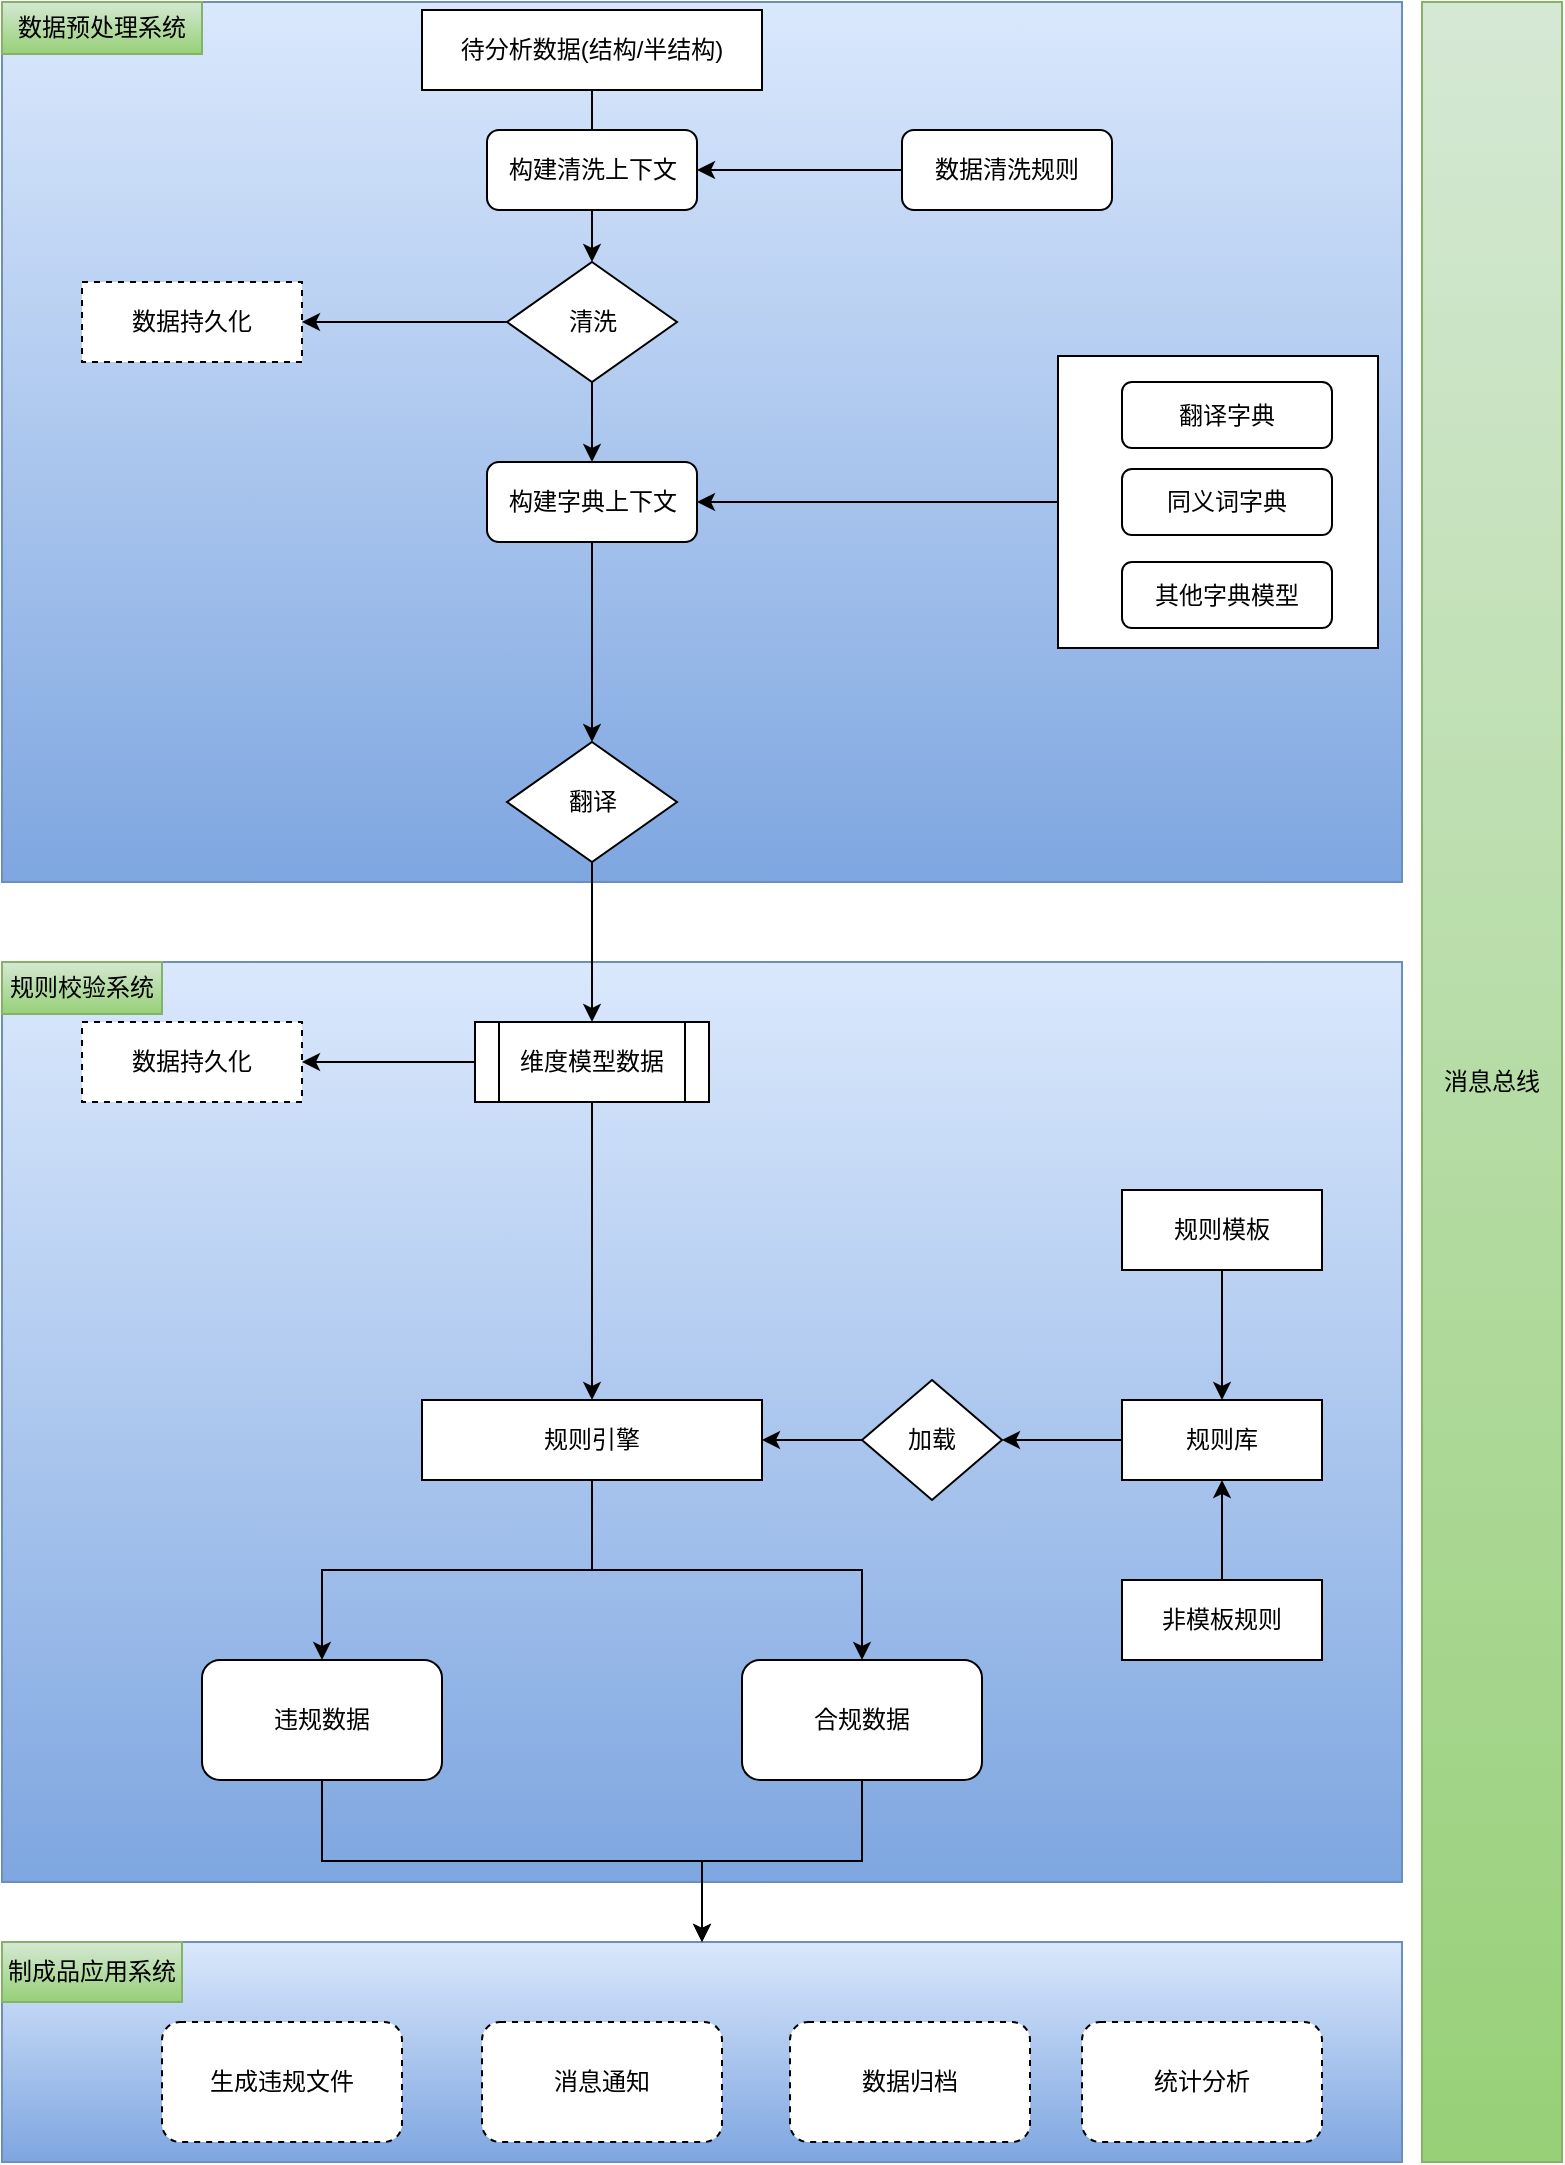 <mxfile version="21.1.1" type="github">
  <diagram name="第 1 页" id="8kiX-l5EkHe59Z4uoZw7">
    <mxGraphModel dx="1434" dy="788" grid="1" gridSize="10" guides="1" tooltips="1" connect="1" arrows="1" fold="1" page="1" pageScale="1" pageWidth="827" pageHeight="1169" math="0" shadow="0">
      <root>
        <mxCell id="0" />
        <mxCell id="1" parent="0" />
        <mxCell id="WWdbOnZsrV5YWVGLr75T-69" value="" style="rounded=0;whiteSpace=wrap;html=1;fillColor=#dae8fc;gradientColor=#7ea6e0;strokeColor=#6c8ebf;" vertex="1" parent="1">
          <mxGeometry x="20" y="980" width="700" height="110" as="geometry" />
        </mxCell>
        <mxCell id="WWdbOnZsrV5YWVGLr75T-68" value="" style="rounded=0;whiteSpace=wrap;html=1;fillColor=#dae8fc;gradientColor=#7ea6e0;strokeColor=#6c8ebf;" vertex="1" parent="1">
          <mxGeometry x="20" y="490" width="700" height="460" as="geometry" />
        </mxCell>
        <mxCell id="WWdbOnZsrV5YWVGLr75T-67" value="" style="rounded=0;whiteSpace=wrap;html=1;fillColor=#dae8fc;gradientColor=#7ea6e0;strokeColor=#6c8ebf;" vertex="1" parent="1">
          <mxGeometry x="20" y="10" width="700" height="440" as="geometry" />
        </mxCell>
        <mxCell id="WWdbOnZsrV5YWVGLr75T-61" style="edgeStyle=orthogonalEdgeStyle;rounded=0;orthogonalLoop=1;jettySize=auto;html=1;" edge="1" parent="1" source="WWdbOnZsrV5YWVGLr75T-59" target="WWdbOnZsrV5YWVGLr75T-28">
          <mxGeometry relative="1" as="geometry" />
        </mxCell>
        <mxCell id="WWdbOnZsrV5YWVGLr75T-59" value="" style="rounded=0;whiteSpace=wrap;html=1;" vertex="1" parent="1">
          <mxGeometry x="548" y="187" width="160" height="146" as="geometry" />
        </mxCell>
        <mxCell id="WWdbOnZsrV5YWVGLr75T-4" style="edgeStyle=orthogonalEdgeStyle;rounded=0;orthogonalLoop=1;jettySize=auto;html=1;entryX=0.5;entryY=0;entryDx=0;entryDy=0;" edge="1" parent="1" source="WWdbOnZsrV5YWVGLr75T-1" target="WWdbOnZsrV5YWVGLr75T-9">
          <mxGeometry relative="1" as="geometry">
            <mxPoint x="315" y="144" as="targetPoint" />
          </mxGeometry>
        </mxCell>
        <mxCell id="WWdbOnZsrV5YWVGLr75T-1" value="待分析数据(结构/半结构)" style="rounded=0;whiteSpace=wrap;html=1;" vertex="1" parent="1">
          <mxGeometry x="230" y="14" width="170" height="40" as="geometry" />
        </mxCell>
        <mxCell id="WWdbOnZsrV5YWVGLr75T-6" value="构建清洗上下文" style="rounded=1;whiteSpace=wrap;html=1;" vertex="1" parent="1">
          <mxGeometry x="262.5" y="74" width="105" height="40" as="geometry" />
        </mxCell>
        <mxCell id="WWdbOnZsrV5YWVGLr75T-8" style="edgeStyle=orthogonalEdgeStyle;rounded=0;orthogonalLoop=1;jettySize=auto;html=1;" edge="1" parent="1" source="WWdbOnZsrV5YWVGLr75T-7" target="WWdbOnZsrV5YWVGLr75T-6">
          <mxGeometry relative="1" as="geometry" />
        </mxCell>
        <mxCell id="WWdbOnZsrV5YWVGLr75T-7" value="数据清洗规则" style="rounded=1;whiteSpace=wrap;html=1;" vertex="1" parent="1">
          <mxGeometry x="470" y="74" width="105" height="40" as="geometry" />
        </mxCell>
        <mxCell id="WWdbOnZsrV5YWVGLr75T-11" style="edgeStyle=orthogonalEdgeStyle;rounded=0;orthogonalLoop=1;jettySize=auto;html=1;entryX=1;entryY=0.5;entryDx=0;entryDy=0;" edge="1" parent="1" source="WWdbOnZsrV5YWVGLr75T-9" target="WWdbOnZsrV5YWVGLr75T-10">
          <mxGeometry relative="1" as="geometry" />
        </mxCell>
        <mxCell id="WWdbOnZsrV5YWVGLr75T-30" style="edgeStyle=orthogonalEdgeStyle;rounded=0;orthogonalLoop=1;jettySize=auto;html=1;entryX=0.5;entryY=0;entryDx=0;entryDy=0;" edge="1" parent="1" source="WWdbOnZsrV5YWVGLr75T-9" target="WWdbOnZsrV5YWVGLr75T-28">
          <mxGeometry relative="1" as="geometry" />
        </mxCell>
        <mxCell id="WWdbOnZsrV5YWVGLr75T-9" value="清洗" style="rhombus;whiteSpace=wrap;html=1;" vertex="1" parent="1">
          <mxGeometry x="272.5" y="140" width="85" height="60" as="geometry" />
        </mxCell>
        <mxCell id="WWdbOnZsrV5YWVGLr75T-10" value="数据持久化" style="rounded=0;whiteSpace=wrap;html=1;dashed=1;" vertex="1" parent="1">
          <mxGeometry x="60" y="150" width="110" height="40" as="geometry" />
        </mxCell>
        <mxCell id="WWdbOnZsrV5YWVGLr75T-45" style="edgeStyle=orthogonalEdgeStyle;rounded=0;orthogonalLoop=1;jettySize=auto;html=1;" edge="1" parent="1" source="WWdbOnZsrV5YWVGLr75T-13" target="WWdbOnZsrV5YWVGLr75T-39">
          <mxGeometry relative="1" as="geometry" />
        </mxCell>
        <mxCell id="WWdbOnZsrV5YWVGLr75T-47" style="edgeStyle=orthogonalEdgeStyle;rounded=0;orthogonalLoop=1;jettySize=auto;html=1;" edge="1" parent="1" source="WWdbOnZsrV5YWVGLr75T-13" target="WWdbOnZsrV5YWVGLr75T-40">
          <mxGeometry relative="1" as="geometry" />
        </mxCell>
        <mxCell id="WWdbOnZsrV5YWVGLr75T-13" value="规则引擎" style="rounded=0;whiteSpace=wrap;html=1;" vertex="1" parent="1">
          <mxGeometry x="230" y="709" width="170" height="40" as="geometry" />
        </mxCell>
        <mxCell id="WWdbOnZsrV5YWVGLr75T-19" style="edgeStyle=orthogonalEdgeStyle;rounded=0;orthogonalLoop=1;jettySize=auto;html=1;" edge="1" parent="1" source="WWdbOnZsrV5YWVGLr75T-16" target="WWdbOnZsrV5YWVGLr75T-17">
          <mxGeometry relative="1" as="geometry" />
        </mxCell>
        <mxCell id="WWdbOnZsrV5YWVGLr75T-16" value="规则模板" style="rounded=0;whiteSpace=wrap;html=1;" vertex="1" parent="1">
          <mxGeometry x="580" y="604" width="100" height="40" as="geometry" />
        </mxCell>
        <mxCell id="WWdbOnZsrV5YWVGLr75T-24" style="edgeStyle=orthogonalEdgeStyle;rounded=0;orthogonalLoop=1;jettySize=auto;html=1;" edge="1" parent="1" source="WWdbOnZsrV5YWVGLr75T-17" target="WWdbOnZsrV5YWVGLr75T-23">
          <mxGeometry relative="1" as="geometry" />
        </mxCell>
        <mxCell id="WWdbOnZsrV5YWVGLr75T-17" value="规则库" style="rounded=0;whiteSpace=wrap;html=1;" vertex="1" parent="1">
          <mxGeometry x="580" y="709" width="100" height="40" as="geometry" />
        </mxCell>
        <mxCell id="WWdbOnZsrV5YWVGLr75T-22" style="edgeStyle=orthogonalEdgeStyle;rounded=0;orthogonalLoop=1;jettySize=auto;html=1;entryX=0.5;entryY=1;entryDx=0;entryDy=0;" edge="1" parent="1" source="WWdbOnZsrV5YWVGLr75T-21" target="WWdbOnZsrV5YWVGLr75T-17">
          <mxGeometry relative="1" as="geometry" />
        </mxCell>
        <mxCell id="WWdbOnZsrV5YWVGLr75T-21" value="非模板规则" style="rounded=0;whiteSpace=wrap;html=1;" vertex="1" parent="1">
          <mxGeometry x="580" y="799" width="100" height="40" as="geometry" />
        </mxCell>
        <mxCell id="WWdbOnZsrV5YWVGLr75T-25" style="edgeStyle=orthogonalEdgeStyle;rounded=0;orthogonalLoop=1;jettySize=auto;html=1;" edge="1" parent="1" source="WWdbOnZsrV5YWVGLr75T-23" target="WWdbOnZsrV5YWVGLr75T-13">
          <mxGeometry relative="1" as="geometry" />
        </mxCell>
        <mxCell id="WWdbOnZsrV5YWVGLr75T-23" value="加载" style="rhombus;whiteSpace=wrap;html=1;" vertex="1" parent="1">
          <mxGeometry x="450" y="699" width="70" height="60" as="geometry" />
        </mxCell>
        <mxCell id="WWdbOnZsrV5YWVGLr75T-32" style="edgeStyle=orthogonalEdgeStyle;rounded=0;orthogonalLoop=1;jettySize=auto;html=1;entryX=0.5;entryY=0;entryDx=0;entryDy=0;" edge="1" parent="1" source="WWdbOnZsrV5YWVGLr75T-28" target="WWdbOnZsrV5YWVGLr75T-31">
          <mxGeometry relative="1" as="geometry">
            <mxPoint x="315" y="350" as="targetPoint" />
          </mxGeometry>
        </mxCell>
        <mxCell id="WWdbOnZsrV5YWVGLr75T-28" value="构建字典上下文" style="rounded=1;whiteSpace=wrap;html=1;" vertex="1" parent="1">
          <mxGeometry x="262.5" y="240" width="105" height="40" as="geometry" />
        </mxCell>
        <mxCell id="WWdbOnZsrV5YWVGLr75T-64" style="edgeStyle=orthogonalEdgeStyle;rounded=0;orthogonalLoop=1;jettySize=auto;html=1;entryX=0.5;entryY=0;entryDx=0;entryDy=0;" edge="1" parent="1" source="WWdbOnZsrV5YWVGLr75T-31" target="WWdbOnZsrV5YWVGLr75T-63">
          <mxGeometry relative="1" as="geometry" />
        </mxCell>
        <mxCell id="WWdbOnZsrV5YWVGLr75T-31" value="翻译" style="rhombus;whiteSpace=wrap;html=1;" vertex="1" parent="1">
          <mxGeometry x="272.5" y="380" width="85" height="60" as="geometry" />
        </mxCell>
        <mxCell id="WWdbOnZsrV5YWVGLr75T-33" value="数据持久化" style="rounded=0;whiteSpace=wrap;html=1;dashed=1;" vertex="1" parent="1">
          <mxGeometry x="60" y="520" width="110" height="40" as="geometry" />
        </mxCell>
        <mxCell id="WWdbOnZsrV5YWVGLr75T-73" style="edgeStyle=orthogonalEdgeStyle;rounded=0;orthogonalLoop=1;jettySize=auto;html=1;" edge="1" parent="1" source="WWdbOnZsrV5YWVGLr75T-39" target="WWdbOnZsrV5YWVGLr75T-69">
          <mxGeometry relative="1" as="geometry" />
        </mxCell>
        <mxCell id="WWdbOnZsrV5YWVGLr75T-39" value="违规数据" style="rounded=1;whiteSpace=wrap;html=1;" vertex="1" parent="1">
          <mxGeometry x="120" y="839" width="120" height="60" as="geometry" />
        </mxCell>
        <mxCell id="WWdbOnZsrV5YWVGLr75T-79" style="edgeStyle=orthogonalEdgeStyle;rounded=0;orthogonalLoop=1;jettySize=auto;html=1;entryX=0.5;entryY=0;entryDx=0;entryDy=0;" edge="1" parent="1" source="WWdbOnZsrV5YWVGLr75T-40" target="WWdbOnZsrV5YWVGLr75T-69">
          <mxGeometry relative="1" as="geometry" />
        </mxCell>
        <mxCell id="WWdbOnZsrV5YWVGLr75T-40" value="合规数据" style="rounded=1;whiteSpace=wrap;html=1;" vertex="1" parent="1">
          <mxGeometry x="390" y="839" width="120" height="60" as="geometry" />
        </mxCell>
        <mxCell id="WWdbOnZsrV5YWVGLr75T-41" value="生成违规文件" style="rounded=1;whiteSpace=wrap;html=1;dashed=1;" vertex="1" parent="1">
          <mxGeometry x="100" y="1020" width="120" height="60" as="geometry" />
        </mxCell>
        <mxCell id="WWdbOnZsrV5YWVGLr75T-42" value="消息通知" style="rounded=1;whiteSpace=wrap;html=1;dashed=1;" vertex="1" parent="1">
          <mxGeometry x="260" y="1020" width="120" height="60" as="geometry" />
        </mxCell>
        <mxCell id="WWdbOnZsrV5YWVGLr75T-43" value="数据归档" style="rounded=1;whiteSpace=wrap;html=1;dashed=1;" vertex="1" parent="1">
          <mxGeometry x="414" y="1020" width="120" height="60" as="geometry" />
        </mxCell>
        <mxCell id="WWdbOnZsrV5YWVGLr75T-51" value="统计分析" style="rounded=1;whiteSpace=wrap;html=1;dashed=1;" vertex="1" parent="1">
          <mxGeometry x="560" y="1020" width="120" height="60" as="geometry" />
        </mxCell>
        <mxCell id="WWdbOnZsrV5YWVGLr75T-56" value="翻译字典" style="rounded=1;whiteSpace=wrap;html=1;" vertex="1" parent="1">
          <mxGeometry x="580" y="200" width="105" height="33" as="geometry" />
        </mxCell>
        <mxCell id="WWdbOnZsrV5YWVGLr75T-57" value="同义词字典" style="rounded=1;whiteSpace=wrap;html=1;" vertex="1" parent="1">
          <mxGeometry x="580" y="243.5" width="105" height="33" as="geometry" />
        </mxCell>
        <mxCell id="WWdbOnZsrV5YWVGLr75T-65" style="edgeStyle=orthogonalEdgeStyle;rounded=0;orthogonalLoop=1;jettySize=auto;html=1;" edge="1" parent="1" source="WWdbOnZsrV5YWVGLr75T-63" target="WWdbOnZsrV5YWVGLr75T-13">
          <mxGeometry relative="1" as="geometry" />
        </mxCell>
        <mxCell id="WWdbOnZsrV5YWVGLr75T-66" style="edgeStyle=orthogonalEdgeStyle;rounded=0;orthogonalLoop=1;jettySize=auto;html=1;entryX=1;entryY=0.5;entryDx=0;entryDy=0;" edge="1" parent="1" source="WWdbOnZsrV5YWVGLr75T-63" target="WWdbOnZsrV5YWVGLr75T-33">
          <mxGeometry relative="1" as="geometry" />
        </mxCell>
        <mxCell id="WWdbOnZsrV5YWVGLr75T-63" value="维度模型数据" style="shape=process;whiteSpace=wrap;html=1;backgroundOutline=1;" vertex="1" parent="1">
          <mxGeometry x="256.5" y="520" width="117" height="40" as="geometry" />
        </mxCell>
        <mxCell id="WWdbOnZsrV5YWVGLr75T-70" value="数据预处理系统" style="text;html=1;strokeColor=#82b366;fillColor=#d5e8d4;align=center;verticalAlign=middle;whiteSpace=wrap;rounded=0;gradientColor=#97d077;" vertex="1" parent="1">
          <mxGeometry x="20" y="10" width="100" height="26" as="geometry" />
        </mxCell>
        <mxCell id="WWdbOnZsrV5YWVGLr75T-71" value="规则校验系统" style="text;html=1;strokeColor=#82b366;fillColor=#d5e8d4;align=center;verticalAlign=middle;whiteSpace=wrap;rounded=0;gradientColor=#97d077;" vertex="1" parent="1">
          <mxGeometry x="20" y="490" width="80" height="26" as="geometry" />
        </mxCell>
        <mxCell id="WWdbOnZsrV5YWVGLr75T-72" value="制成品应用系统" style="text;html=1;strokeColor=#82b366;fillColor=#d5e8d4;align=center;verticalAlign=middle;whiteSpace=wrap;rounded=0;gradientColor=#97d077;" vertex="1" parent="1">
          <mxGeometry x="20" y="980" width="90" height="30" as="geometry" />
        </mxCell>
        <mxCell id="WWdbOnZsrV5YWVGLr75T-77" value="其他字典模型" style="rounded=1;whiteSpace=wrap;html=1;" vertex="1" parent="1">
          <mxGeometry x="580" y="290" width="105" height="33" as="geometry" />
        </mxCell>
        <mxCell id="WWdbOnZsrV5YWVGLr75T-78" value="消息总线" style="rounded=0;whiteSpace=wrap;html=1;fillColor=#d5e8d4;strokeColor=#82b366;gradientColor=#97d077;" vertex="1" parent="1">
          <mxGeometry x="730" y="10" width="70" height="1080" as="geometry" />
        </mxCell>
      </root>
    </mxGraphModel>
  </diagram>
</mxfile>
